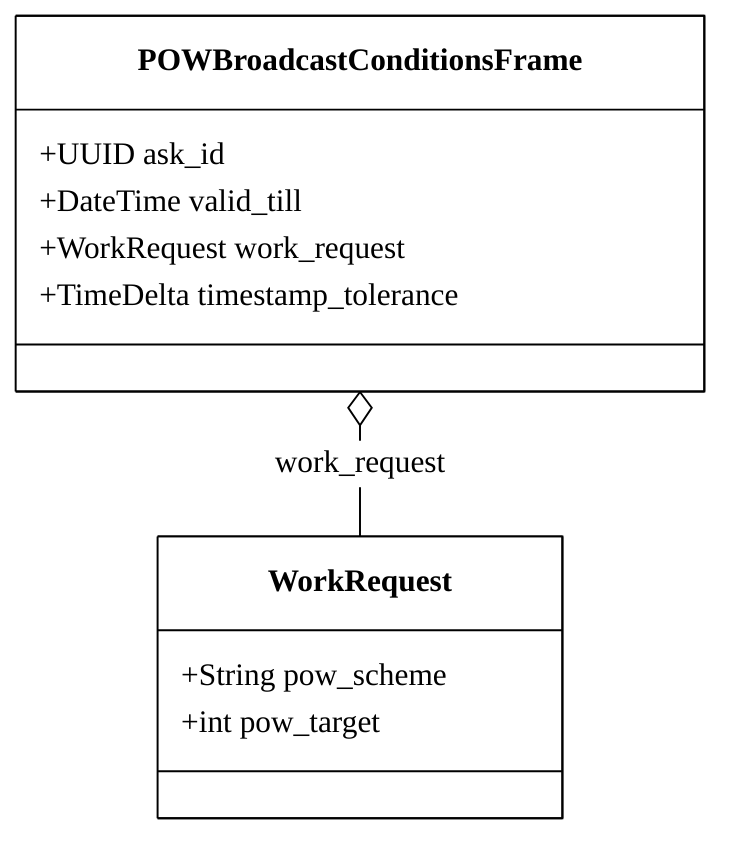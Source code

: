 %%{
  init: {
    'theme': 'base',
    'themeVariables': {
      'primaryColor': '#FFFFFF',
      'primaryTextColor': '#000',
      'primaryBorderColor': '#000',
      'lineColor': '#000',
      'secondaryColor': '#000',
      'tertiaryColor': '#000',
      'fontFamily':'Times New Roman'
    }
  }
}%%
classDiagram
    class WorkRequest{
        +String pow_scheme
        +int pow_target
    }
    class POWBroadcastConditionsFrame{
        +UUID ask_id
        +DateTime valid_till
        +WorkRequest work_request
        +TimeDelta timestamp_tolerance
    }
    POWBroadcastConditionsFrame  o--  WorkRequest : work_request